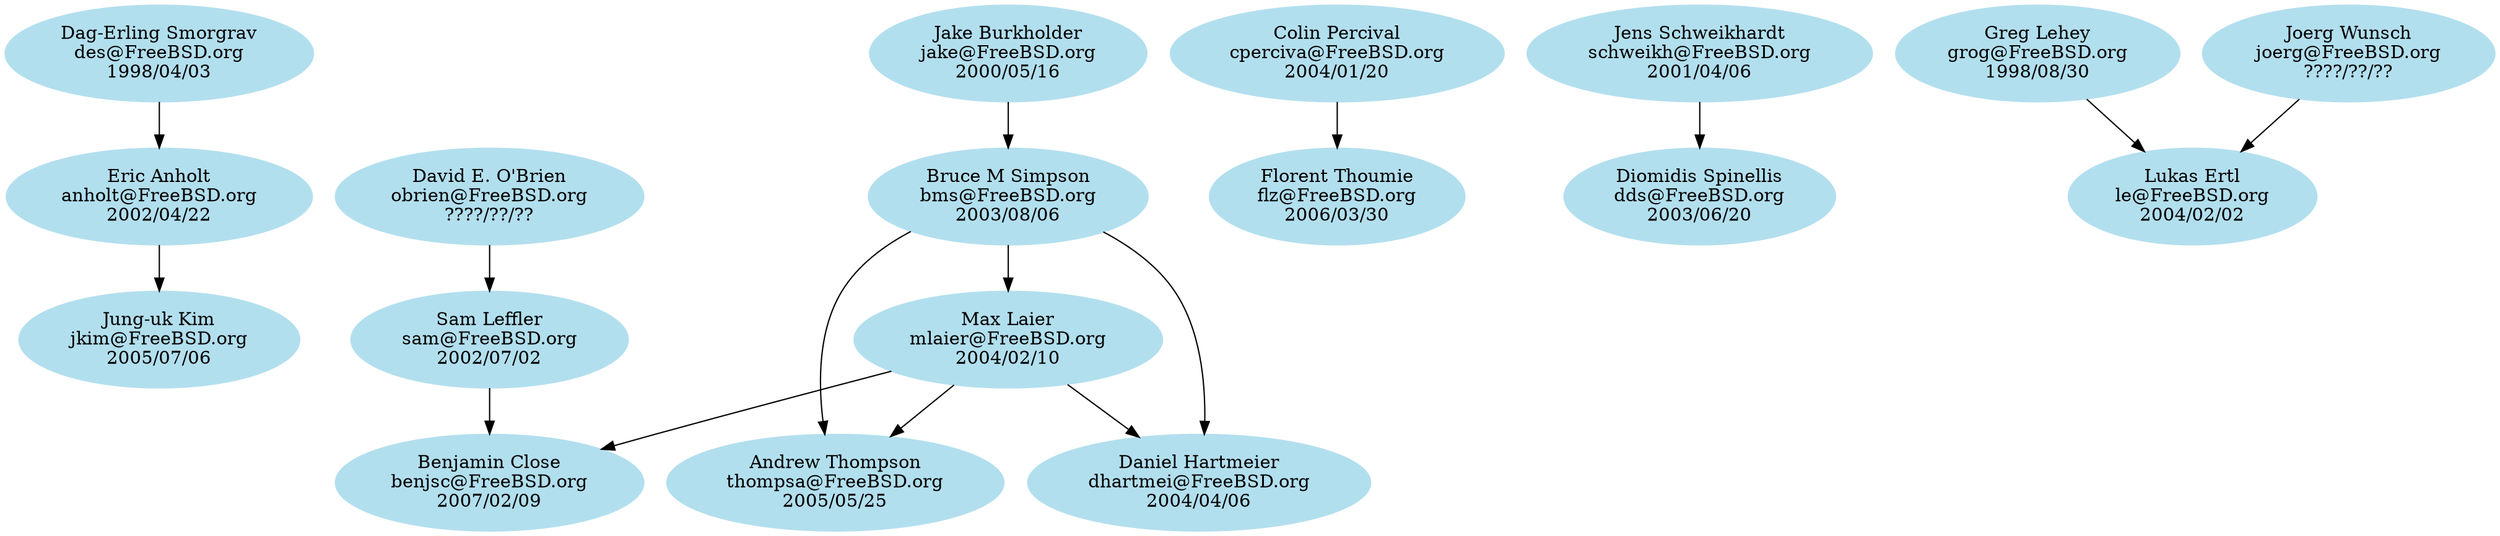 # $FreeBSD$

digraph src {

# Node definitions follow this example:
#
#   foo [label="Foo Bar\nfoo@FreeBSD.org\n????/??/??"]
#
# ????/??/?? is the date when the commit bit was obtained, usually the one you
# can find looking at CVS logs for the access (or avail) file under CVSROOT.
#
# For returned commit bits, the node definition will follow this example:
#
#   foo [label="Foo Bar\nfoo@FreeBSD.org\n????/??/??\n????/??/??"]
#
# The first date is the same as for an active committer, the second date is
# the date when the commit bit has been returned. Again, check CVS logs.

node [color=grey62, style=filled, bgcolor=black];

# Alumni go here.. Try to keep things sorted.

node [color=lightblue2, style=filled, bgcolor=black];

# Current src committers go here. Try to keep things sorted.

anholt [label="Eric Anholt\nanholt@FreeBSD.org\n2002/04/22"]
benjsc [label="Benjamin Close\nbenjsc@FreeBSD.org\n2007/02/09"]
bms [label="Bruce M Simpson\nbms@FreeBSD.org\n2003/08/06"]
cperciva [label="Colin Percival\ncperciva@FreeBSD.org\n2004/01/20"]
dds [label="Diomidis Spinellis\ndds@FreeBSD.org\n2003/06/20"]
des [label="Dag-Erling Smorgrav\ndes@FreeBSD.org\n1998/04/03"]
dhartmei [label="Daniel Hartmeier\ndhartmei@FreeBSD.org\n2004/04/06"]
flz [label="Florent Thoumie\nflz@FreeBSD.org\n2006/03/30"]
grog [label="Greg Lehey\ngrog@FreeBSD.org\n1998/08/30"]
jake [label="Jake Burkholder\njake@FreeBSD.org\n2000/05/16"]
jkim [label="Jung-uk Kim\njkim@FreeBSD.org\n2005/07/06"]
joerg [label="Joerg Wunsch\njoerg@FreeBSD.org\n????/??/??"]
le [label="Lukas Ertl\nle@FreeBSD.org\n2004/02/02"]
mlaier [label="Max Laier\nmlaier@FreeBSD.org\n2004/02/10"]
obrien [label="David E. O'Brien\nobrien@FreeBSD.org\n????/??/??"]
sam [label="Sam Leffler\nsam@FreeBSD.org\n2002/07/02"]
schweikh [label="Jens Schweikhardt\nschweikh@FreeBSD.org\n2001/04/06"]
thompsa [label="Andrew Thompson\nthompsa@FreeBSD.org\n2005/05/25"]

# Here are the mentor/mentee relationships.
# Group together all the mentees for a particular mentor.
# Keep the list sorted by mentor login.

anholt -> jkim

cperciva -> flz

bms -> mlaier
bms -> dhartmei
bms -> thompsa

des -> anholt

jake -> bms

joerg -> le

grog -> le

mlaier -> benjsc
mlaier -> dhartmei
mlaier -> thompsa

obrien -> sam

sam -> benjsc

schweikh -> dds

}
